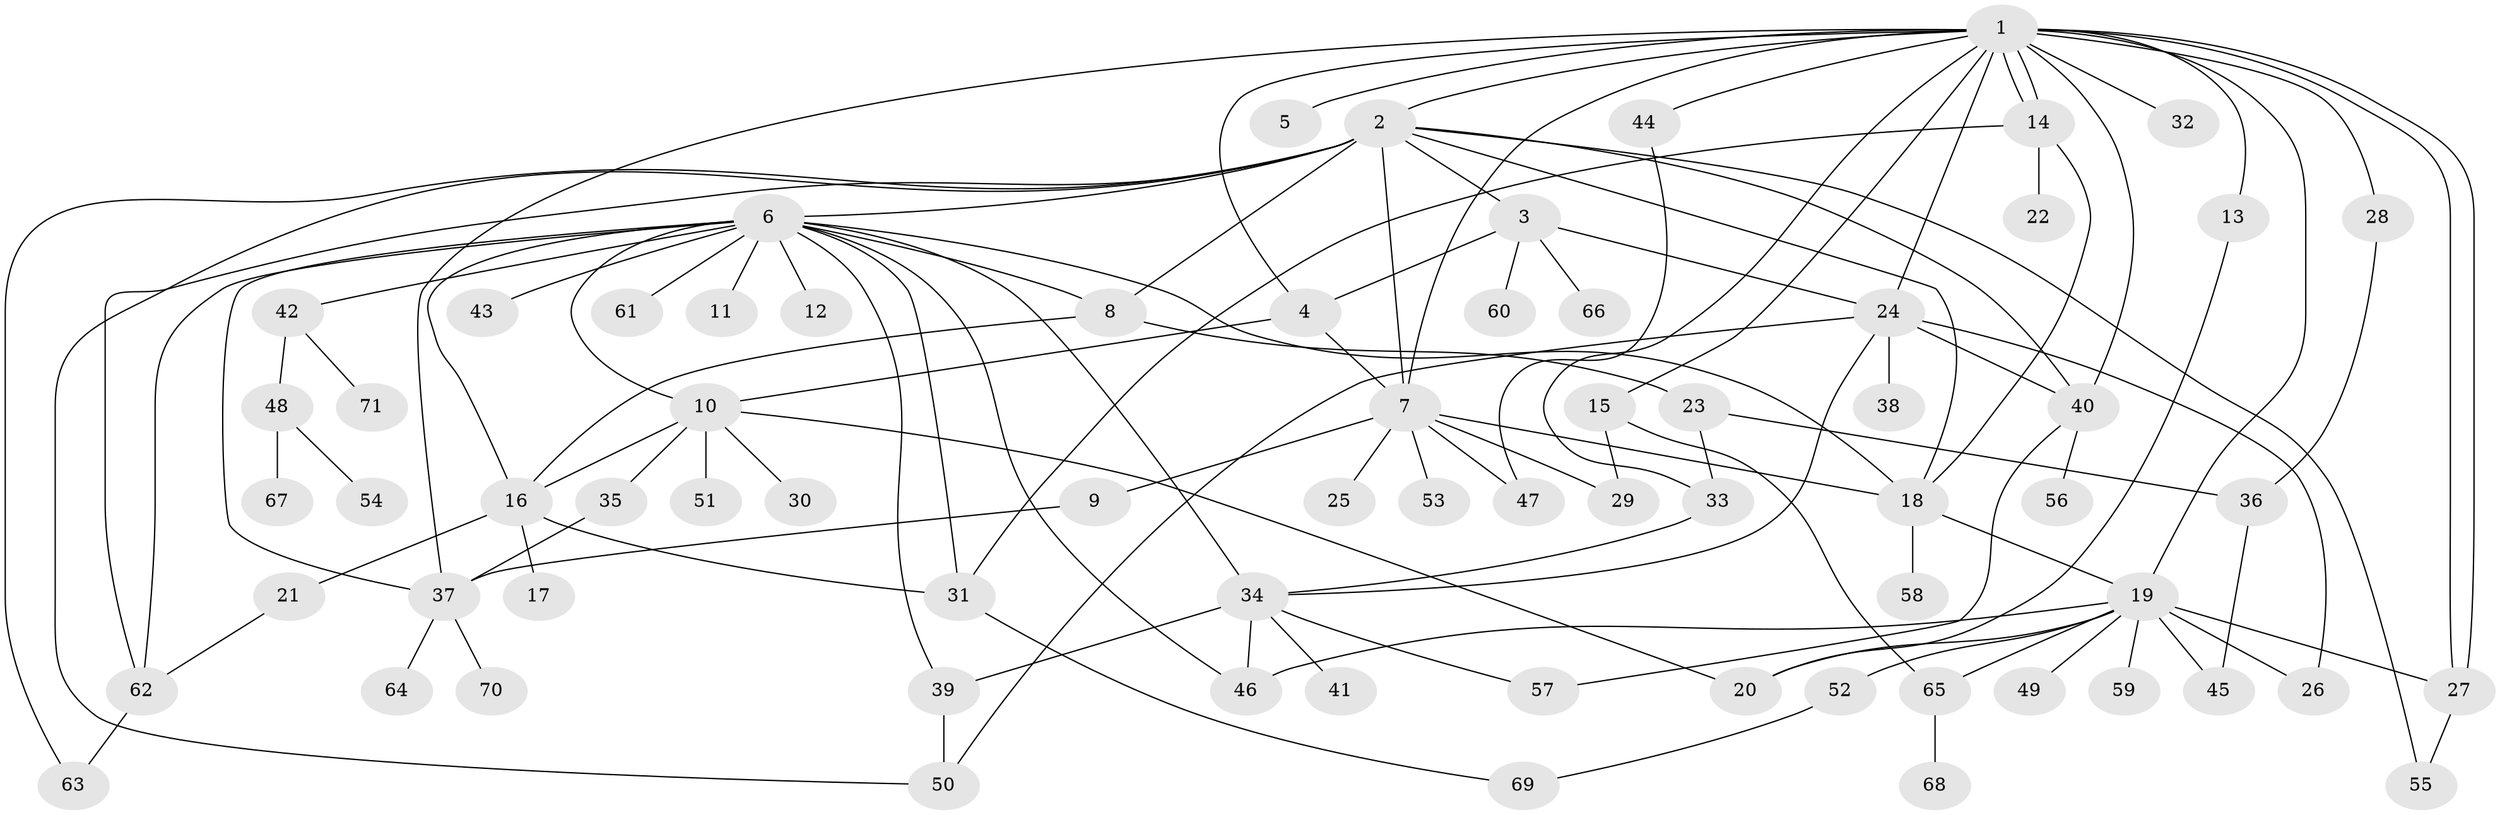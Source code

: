 // coarse degree distribution, {14: 0.02857142857142857, 7: 0.02857142857142857, 13: 0.02857142857142857, 1: 0.4, 18: 0.02857142857142857, 4: 0.05714285714285714, 2: 0.22857142857142856, 6: 0.02857142857142857, 3: 0.14285714285714285, 9: 0.02857142857142857}
// Generated by graph-tools (version 1.1) at 2025/18/03/04/25 18:18:21]
// undirected, 71 vertices, 114 edges
graph export_dot {
graph [start="1"]
  node [color=gray90,style=filled];
  1;
  2;
  3;
  4;
  5;
  6;
  7;
  8;
  9;
  10;
  11;
  12;
  13;
  14;
  15;
  16;
  17;
  18;
  19;
  20;
  21;
  22;
  23;
  24;
  25;
  26;
  27;
  28;
  29;
  30;
  31;
  32;
  33;
  34;
  35;
  36;
  37;
  38;
  39;
  40;
  41;
  42;
  43;
  44;
  45;
  46;
  47;
  48;
  49;
  50;
  51;
  52;
  53;
  54;
  55;
  56;
  57;
  58;
  59;
  60;
  61;
  62;
  63;
  64;
  65;
  66;
  67;
  68;
  69;
  70;
  71;
  1 -- 2;
  1 -- 4;
  1 -- 5;
  1 -- 7;
  1 -- 13;
  1 -- 14;
  1 -- 14;
  1 -- 15;
  1 -- 19;
  1 -- 24;
  1 -- 27;
  1 -- 27;
  1 -- 28;
  1 -- 32;
  1 -- 33;
  1 -- 37;
  1 -- 40;
  1 -- 44;
  2 -- 3;
  2 -- 6;
  2 -- 7;
  2 -- 8;
  2 -- 18;
  2 -- 40;
  2 -- 50;
  2 -- 55;
  2 -- 62;
  2 -- 63;
  3 -- 4;
  3 -- 24;
  3 -- 60;
  3 -- 66;
  4 -- 7;
  4 -- 10;
  6 -- 8;
  6 -- 10;
  6 -- 11;
  6 -- 12;
  6 -- 16;
  6 -- 18;
  6 -- 31;
  6 -- 34;
  6 -- 37;
  6 -- 39;
  6 -- 42;
  6 -- 43;
  6 -- 46;
  6 -- 61;
  6 -- 62;
  7 -- 9;
  7 -- 18;
  7 -- 25;
  7 -- 29;
  7 -- 47;
  7 -- 53;
  8 -- 16;
  8 -- 23;
  9 -- 37;
  10 -- 16;
  10 -- 20;
  10 -- 30;
  10 -- 35;
  10 -- 51;
  13 -- 20;
  14 -- 18;
  14 -- 22;
  14 -- 31;
  15 -- 29;
  15 -- 65;
  16 -- 17;
  16 -- 21;
  16 -- 31;
  18 -- 19;
  18 -- 58;
  19 -- 20;
  19 -- 26;
  19 -- 27;
  19 -- 45;
  19 -- 46;
  19 -- 49;
  19 -- 52;
  19 -- 59;
  19 -- 65;
  21 -- 62;
  23 -- 33;
  23 -- 36;
  24 -- 26;
  24 -- 34;
  24 -- 38;
  24 -- 40;
  24 -- 50;
  27 -- 55;
  28 -- 36;
  31 -- 69;
  33 -- 34;
  34 -- 39;
  34 -- 41;
  34 -- 46;
  34 -- 57;
  35 -- 37;
  36 -- 45;
  37 -- 64;
  37 -- 70;
  39 -- 50;
  40 -- 56;
  40 -- 57;
  42 -- 48;
  42 -- 71;
  44 -- 47;
  48 -- 54;
  48 -- 67;
  52 -- 69;
  62 -- 63;
  65 -- 68;
}
